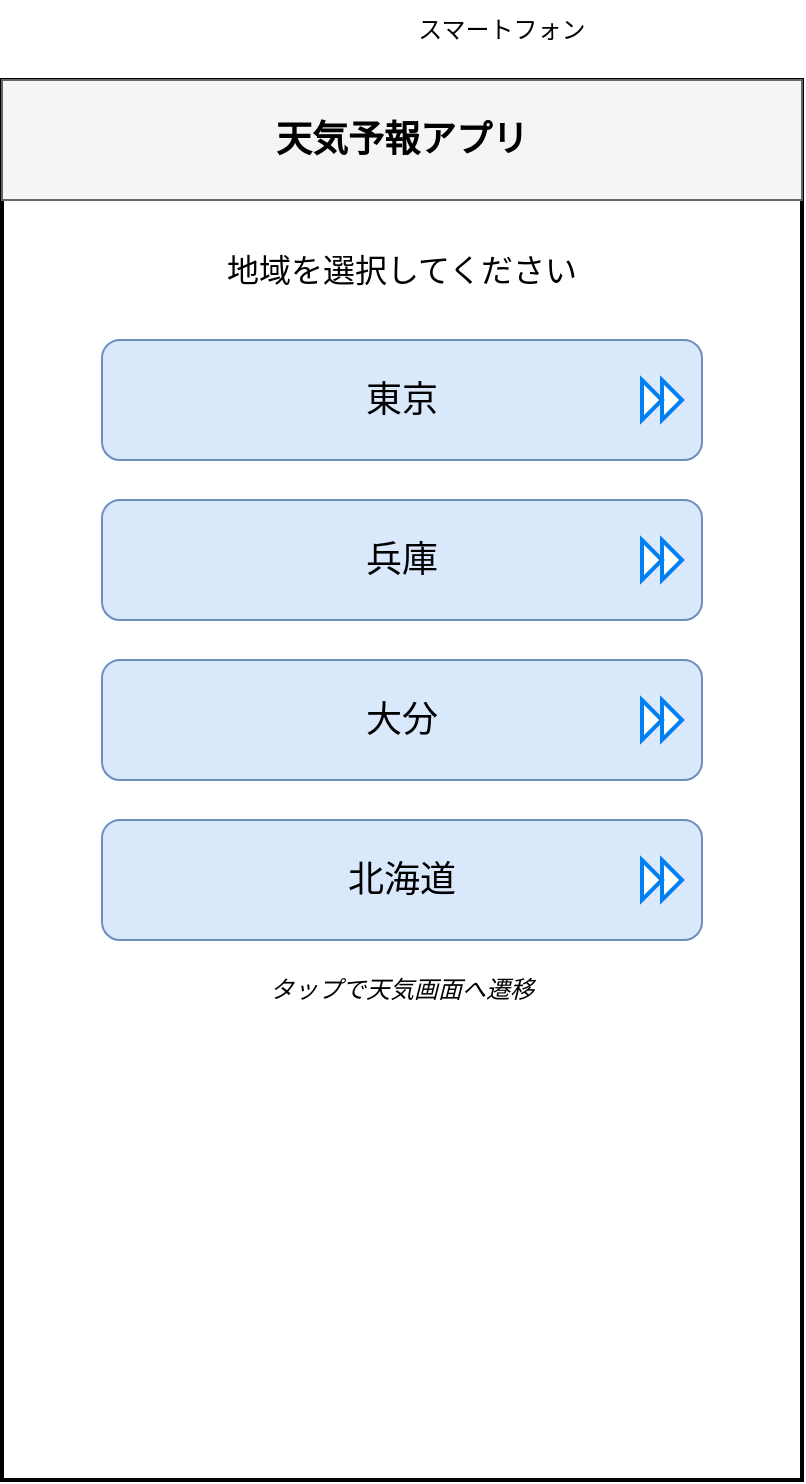 <mxfile>
    <diagram id="YRkzTZHSLV1yvGrDqSx7" name="ホーム画面">
        <mxGraphModel dx="1130" dy="825" grid="1" gridSize="10" guides="1" tooltips="1" connect="1" arrows="1" fold="1" page="1" pageScale="1" pageWidth="827" pageHeight="1169" math="0" shadow="0">
            <root>
                <mxCell id="0"/>
                <mxCell id="1" parent="0"/>
                <mxCell id="2" value="" style="rounded=0;whiteSpace=wrap;html=1;strokeWidth=2;" vertex="1" parent="1">
                    <mxGeometry x="200" y="80" width="400" height="700" as="geometry"/>
                </mxCell>
                <mxCell id="3" value="" style="rounded=0;whiteSpace=wrap;html=1;fillColor=#f5f5f5;fontColor=#333333;strokeColor=#666666;" vertex="1" parent="1">
                    <mxGeometry x="200" y="80" width="400" height="60" as="geometry"/>
                </mxCell>
                <mxCell id="4" value="&lt;font style=&quot;font-size: 18px;&quot;&gt;天気予報アプリ&lt;/font&gt;" style="text;html=1;strokeColor=none;fillColor=none;align=center;verticalAlign=middle;whiteSpace=wrap;rounded=0;fontStyle=1" vertex="1" parent="1">
                    <mxGeometry x="320" y="95" width="160" height="30" as="geometry"/>
                </mxCell>
                <mxCell id="6" value="&lt;font style=&quot;font-size: 16px;&quot;&gt;地域を選択してください&lt;/font&gt;" style="text;html=1;strokeColor=none;fillColor=none;align=center;verticalAlign=middle;whiteSpace=wrap;rounded=0;" vertex="1" parent="1">
                    <mxGeometry x="270" y="160" width="260" height="30" as="geometry"/>
                </mxCell>
                <mxCell id="7" value="" style="rounded=1;whiteSpace=wrap;html=1;fillColor=#dae8fc;strokeColor=#6c8ebf;" vertex="1" parent="1">
                    <mxGeometry x="250" y="210" width="300" height="60" as="geometry"/>
                </mxCell>
                <mxCell id="8" value="" style="rounded=1;whiteSpace=wrap;html=1;fillColor=#dae8fc;strokeColor=#6c8ebf;" vertex="1" parent="1">
                    <mxGeometry x="250" y="290" width="300" height="60" as="geometry"/>
                </mxCell>
                <mxCell id="9" value="" style="rounded=1;whiteSpace=wrap;html=1;fillColor=#dae8fc;strokeColor=#6c8ebf;" vertex="1" parent="1">
                    <mxGeometry x="250" y="370" width="300" height="60" as="geometry"/>
                </mxCell>
                <mxCell id="10" value="" style="rounded=1;whiteSpace=wrap;html=1;fillColor=#dae8fc;strokeColor=#6c8ebf;" vertex="1" parent="1">
                    <mxGeometry x="250" y="450" width="300" height="60" as="geometry"/>
                </mxCell>
                <mxCell id="11" value="&lt;font style=&quot;font-size: 18px;&quot;&gt;東京&lt;/font&gt;" style="text;html=1;strokeColor=none;fillColor=none;align=center;verticalAlign=middle;whiteSpace=wrap;rounded=0;" vertex="1" parent="1">
                    <mxGeometry x="370" y="225" width="60" height="30" as="geometry"/>
                </mxCell>
                <mxCell id="12" value="&lt;font style=&quot;font-size: 18px;&quot;&gt;兵庫&lt;/font&gt;" style="text;html=1;strokeColor=none;fillColor=none;align=center;verticalAlign=middle;whiteSpace=wrap;rounded=0;" vertex="1" parent="1">
                    <mxGeometry x="370" y="305" width="60" height="30" as="geometry"/>
                </mxCell>
                <mxCell id="13" value="&lt;font style=&quot;font-size: 18px;&quot;&gt;大分&lt;/font&gt;" style="text;html=1;strokeColor=none;fillColor=none;align=center;verticalAlign=middle;whiteSpace=wrap;rounded=0;" vertex="1" parent="1">
                    <mxGeometry x="370" y="385" width="60" height="30" as="geometry"/>
                </mxCell>
                <mxCell id="14" value="&lt;font style=&quot;font-size: 18px;&quot;&gt;北海道&lt;/font&gt;" style="text;html=1;strokeColor=none;fillColor=none;align=center;verticalAlign=middle;whiteSpace=wrap;rounded=0;" vertex="1" parent="1">
                    <mxGeometry x="370" y="465" width="60" height="30" as="geometry"/>
                </mxCell>
                <mxCell id="15" value="" style="html=1;verticalLabelPosition=bottom;align=center;labelBackgroundColor=#ffffff;verticalAlign=top;strokeWidth=2;strokeColor=#0080F0;shadow=0;dashed=0;shape=mxgraph.ios7.icons.forward;" vertex="1" parent="1">
                    <mxGeometry x="520" y="230" width="20" height="20" as="geometry"/>
                </mxCell>
                <mxCell id="16" value="" style="html=1;verticalLabelPosition=bottom;align=center;labelBackgroundColor=#ffffff;verticalAlign=top;strokeWidth=2;strokeColor=#0080F0;shadow=0;dashed=0;shape=mxgraph.ios7.icons.forward;" vertex="1" parent="1">
                    <mxGeometry x="520" y="310" width="20" height="20" as="geometry"/>
                </mxCell>
                <mxCell id="17" value="" style="html=1;verticalLabelPosition=bottom;align=center;labelBackgroundColor=#ffffff;verticalAlign=top;strokeWidth=2;strokeColor=#0080F0;shadow=0;dashed=0;shape=mxgraph.ios7.icons.forward;" vertex="1" parent="1">
                    <mxGeometry x="520" y="390" width="20" height="20" as="geometry"/>
                </mxCell>
                <mxCell id="18" value="" style="html=1;verticalLabelPosition=bottom;align=center;labelBackgroundColor=#ffffff;verticalAlign=top;strokeWidth=2;strokeColor=#0080F0;shadow=0;dashed=0;shape=mxgraph.ios7.icons.forward;" vertex="1" parent="1">
                    <mxGeometry x="520" y="470" width="20" height="20" as="geometry"/>
                </mxCell>
                <mxCell id="19" value="" style="shape=image;html=1;verticalAlign=top;verticalLabelPosition=bottom;labelBackgroundColor=#ffffff;imageAspect=0;aspect=fixed;image=https://cdn0.iconfinder.com/data/icons/google-material-design-3-0/48/ic_location_city_48px-128.png" vertex="1" parent="1">
                    <mxGeometry x="270" y="221" width="48" height="48" as="geometry"/>
                </mxCell>
                <mxCell id="20" value="" style="shape=image;html=1;verticalAlign=top;verticalLabelPosition=bottom;labelBackgroundColor=#ffffff;imageAspect=0;aspect=fixed;image=https://cdn0.iconfinder.com/data/icons/google-material-design-3-0/48/ic_location_city_48px-128.png" vertex="1" parent="1">
                    <mxGeometry x="270" y="301" width="48" height="48" as="geometry"/>
                </mxCell>
                <mxCell id="21" value="" style="shape=image;html=1;verticalAlign=top;verticalLabelPosition=bottom;labelBackgroundColor=#ffffff;imageAspect=0;aspect=fixed;image=https://cdn0.iconfinder.com/data/icons/google-material-design-3-0/48/ic_location_city_48px-128.png" vertex="1" parent="1">
                    <mxGeometry x="270" y="381" width="48" height="48" as="geometry"/>
                </mxCell>
                <mxCell id="22" value="" style="shape=image;html=1;verticalAlign=top;verticalLabelPosition=bottom;labelBackgroundColor=#ffffff;imageAspect=0;aspect=fixed;image=https://cdn1.iconfinder.com/data/icons/material-core/20/location-on-128.png" vertex="1" parent="1">
                    <mxGeometry x="270" y="461" width="48" height="48" as="geometry"/>
                </mxCell>
                <mxCell id="23" value="スマートフォン" style="text;html=1;strokeColor=none;fillColor=none;align=center;verticalAlign=middle;whiteSpace=wrap;rounded=0;" vertex="1" parent="1">
                    <mxGeometry x="400" y="40" width="100" height="30" as="geometry"/>
                </mxCell>
                <mxCell id="24" value="&lt;font style=&quot;font-size: 12px;&quot;&gt;タップで天気画面へ遷移&lt;/font&gt;" style="text;html=1;strokeColor=none;fillColor=none;align=center;verticalAlign=middle;whiteSpace=wrap;rounded=0;fontStyle=2" vertex="1" parent="1">
                    <mxGeometry x="290" y="520" width="220" height="30" as="geometry"/>
                </mxCell>
            </root>
        </mxGraphModel>
    </diagram>
</mxfile>
